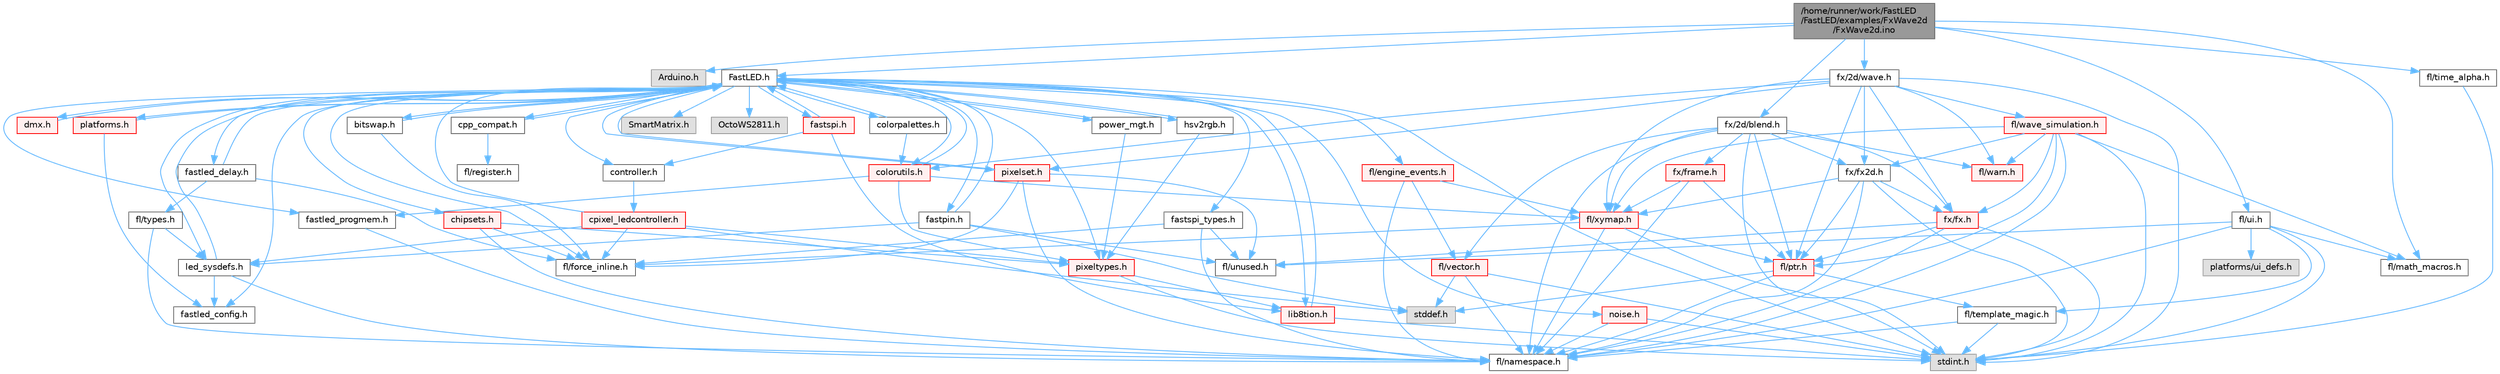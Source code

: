 digraph "/home/runner/work/FastLED/FastLED/examples/FxWave2d/FxWave2d.ino"
{
 // INTERACTIVE_SVG=YES
 // LATEX_PDF_SIZE
  bgcolor="transparent";
  edge [fontname=Helvetica,fontsize=10,labelfontname=Helvetica,labelfontsize=10];
  node [fontname=Helvetica,fontsize=10,shape=box,height=0.2,width=0.4];
  Node1 [id="Node000001",label="/home/runner/work/FastLED\l/FastLED/examples/FxWave2d\l/FxWave2d.ino",height=0.2,width=0.4,color="gray40", fillcolor="grey60", style="filled", fontcolor="black",tooltip=" "];
  Node1 -> Node2 [id="edge1_Node000001_Node000002",color="steelblue1",style="solid",tooltip=" "];
  Node2 [id="Node000002",label="Arduino.h",height=0.2,width=0.4,color="grey60", fillcolor="#E0E0E0", style="filled",tooltip=" "];
  Node1 -> Node3 [id="edge2_Node000001_Node000003",color="steelblue1",style="solid",tooltip=" "];
  Node3 [id="Node000003",label="FastLED.h",height=0.2,width=0.4,color="grey40", fillcolor="white", style="filled",URL="$db/d97/_fast_l_e_d_8h.html",tooltip="central include file for FastLED, defines the CFastLED class/object"];
  Node3 -> Node4 [id="edge3_Node000003_Node000004",color="steelblue1",style="solid",tooltip=" "];
  Node4 [id="Node000004",label="stdint.h",height=0.2,width=0.4,color="grey60", fillcolor="#E0E0E0", style="filled",tooltip=" "];
  Node3 -> Node5 [id="edge4_Node000003_Node000005",color="steelblue1",style="solid",tooltip=" "];
  Node5 [id="Node000005",label="SmartMatrix.h",height=0.2,width=0.4,color="grey60", fillcolor="#E0E0E0", style="filled",tooltip=" "];
  Node3 -> Node6 [id="edge5_Node000003_Node000006",color="steelblue1",style="solid",tooltip=" "];
  Node6 [id="Node000006",label="OctoWS2811.h",height=0.2,width=0.4,color="grey60", fillcolor="#E0E0E0", style="filled",tooltip=" "];
  Node3 -> Node7 [id="edge6_Node000003_Node000007",color="steelblue1",style="solid",tooltip=" "];
  Node7 [id="Node000007",label="fl/force_inline.h",height=0.2,width=0.4,color="grey40", fillcolor="white", style="filled",URL="$d8/d2d/fl_2force__inline_8h.html",tooltip=" "];
  Node3 -> Node8 [id="edge7_Node000003_Node000008",color="steelblue1",style="solid",tooltip=" "];
  Node8 [id="Node000008",label="cpp_compat.h",height=0.2,width=0.4,color="grey40", fillcolor="white", style="filled",URL="$d9/d13/cpp__compat_8h.html",tooltip="Compatibility functions based on C++ version."];
  Node8 -> Node3 [id="edge8_Node000008_Node000003",color="steelblue1",style="solid",tooltip=" "];
  Node8 -> Node9 [id="edge9_Node000008_Node000009",color="steelblue1",style="solid",tooltip=" "];
  Node9 [id="Node000009",label="fl/register.h",height=0.2,width=0.4,color="grey40", fillcolor="white", style="filled",URL="$d8/dc1/fl_2register_8h.html",tooltip=" "];
  Node3 -> Node10 [id="edge10_Node000003_Node000010",color="steelblue1",style="solid",tooltip=" "];
  Node10 [id="Node000010",label="fastled_config.h",height=0.2,width=0.4,color="grey40", fillcolor="white", style="filled",URL="$d5/d11/fastled__config_8h.html",tooltip="Contains definitions that can be used to configure FastLED at compile time."];
  Node3 -> Node11 [id="edge11_Node000003_Node000011",color="steelblue1",style="solid",tooltip=" "];
  Node11 [id="Node000011",label="led_sysdefs.h",height=0.2,width=0.4,color="grey40", fillcolor="white", style="filled",URL="$d9/d3e/led__sysdefs_8h.html",tooltip="Determines which platform system definitions to include."];
  Node11 -> Node3 [id="edge12_Node000011_Node000003",color="steelblue1",style="solid",tooltip=" "];
  Node11 -> Node10 [id="edge13_Node000011_Node000010",color="steelblue1",style="solid",tooltip=" "];
  Node11 -> Node12 [id="edge14_Node000011_Node000012",color="steelblue1",style="solid",tooltip=" "];
  Node12 [id="Node000012",label="fl/namespace.h",height=0.2,width=0.4,color="grey40", fillcolor="white", style="filled",URL="$df/d2a/namespace_8h.html",tooltip="Implements the FastLED namespace macros."];
  Node3 -> Node13 [id="edge15_Node000003_Node000013",color="steelblue1",style="solid",tooltip=" "];
  Node13 [id="Node000013",label="fastled_delay.h",height=0.2,width=0.4,color="grey40", fillcolor="white", style="filled",URL="$d0/da8/fastled__delay_8h.html",tooltip="Utility functions and classes for managing delay cycles."];
  Node13 -> Node3 [id="edge16_Node000013_Node000003",color="steelblue1",style="solid",tooltip=" "];
  Node13 -> Node14 [id="edge17_Node000013_Node000014",color="steelblue1",style="solid",tooltip=" "];
  Node14 [id="Node000014",label="fl/types.h",height=0.2,width=0.4,color="grey40", fillcolor="white", style="filled",URL="$d7/da1/fl_2types_8h.html",tooltip=" "];
  Node14 -> Node11 [id="edge18_Node000014_Node000011",color="steelblue1",style="solid",tooltip=" "];
  Node14 -> Node12 [id="edge19_Node000014_Node000012",color="steelblue1",style="solid",tooltip=" "];
  Node13 -> Node7 [id="edge20_Node000013_Node000007",color="steelblue1",style="solid",tooltip=" "];
  Node3 -> Node15 [id="edge21_Node000003_Node000015",color="steelblue1",style="solid",tooltip=" "];
  Node15 [id="Node000015",label="bitswap.h",height=0.2,width=0.4,color="grey40", fillcolor="white", style="filled",URL="$de/ded/bitswap_8h.html",tooltip="Functions for doing a rotation of bits/bytes used by parallel output."];
  Node15 -> Node3 [id="edge22_Node000015_Node000003",color="steelblue1",style="solid",tooltip=" "];
  Node15 -> Node7 [id="edge23_Node000015_Node000007",color="steelblue1",style="solid",tooltip=" "];
  Node3 -> Node16 [id="edge24_Node000003_Node000016",color="steelblue1",style="solid",tooltip=" "];
  Node16 [id="Node000016",label="controller.h",height=0.2,width=0.4,color="grey40", fillcolor="white", style="filled",URL="$d2/dd9/controller_8h.html",tooltip="deprecated: base definitions used by led controllers for writing out led data"];
  Node16 -> Node17 [id="edge25_Node000016_Node000017",color="steelblue1",style="solid",tooltip=" "];
  Node17 [id="Node000017",label="cpixel_ledcontroller.h",height=0.2,width=0.4,color="red", fillcolor="#FFF0F0", style="filled",URL="$d9/d57/cpixel__ledcontroller_8h.html",tooltip="defines the templated version of the CLEDController class"];
  Node17 -> Node18 [id="edge26_Node000017_Node000018",color="steelblue1",style="solid",tooltip=" "];
  Node18 [id="Node000018",label="stddef.h",height=0.2,width=0.4,color="grey60", fillcolor="#E0E0E0", style="filled",tooltip=" "];
  Node17 -> Node3 [id="edge27_Node000017_Node000003",color="steelblue1",style="solid",tooltip=" "];
  Node17 -> Node11 [id="edge28_Node000017_Node000011",color="steelblue1",style="solid",tooltip=" "];
  Node17 -> Node19 [id="edge29_Node000017_Node000019",color="steelblue1",style="solid",tooltip=" "];
  Node19 [id="Node000019",label="pixeltypes.h",height=0.2,width=0.4,color="red", fillcolor="#FFF0F0", style="filled",URL="$d2/dba/pixeltypes_8h.html",tooltip="Includes defintions for RGB and HSV pixels."];
  Node19 -> Node4 [id="edge30_Node000019_Node000004",color="steelblue1",style="solid",tooltip=" "];
  Node19 -> Node20 [id="edge31_Node000019_Node000020",color="steelblue1",style="solid",tooltip=" "];
  Node20 [id="Node000020",label="lib8tion.h",height=0.2,width=0.4,color="red", fillcolor="#FFF0F0", style="filled",URL="$df/da5/lib8tion_8h.html",tooltip="Fast, efficient 8-bit math functions specifically designed for high-performance LED programming."];
  Node20 -> Node3 [id="edge32_Node000020_Node000003",color="steelblue1",style="solid",tooltip=" "];
  Node20 -> Node4 [id="edge33_Node000020_Node000004",color="steelblue1",style="solid",tooltip=" "];
  Node17 -> Node7 [id="edge34_Node000017_Node000007",color="steelblue1",style="solid",tooltip=" "];
  Node3 -> Node64 [id="edge35_Node000003_Node000064",color="steelblue1",style="solid",tooltip=" "];
  Node64 [id="Node000064",label="fastpin.h",height=0.2,width=0.4,color="grey40", fillcolor="white", style="filled",URL="$db/d65/fastpin_8h.html",tooltip="Class base definitions for defining fast pin access."];
  Node64 -> Node3 [id="edge36_Node000064_Node000003",color="steelblue1",style="solid",tooltip=" "];
  Node64 -> Node11 [id="edge37_Node000064_Node000011",color="steelblue1",style="solid",tooltip=" "];
  Node64 -> Node18 [id="edge38_Node000064_Node000018",color="steelblue1",style="solid",tooltip=" "];
  Node64 -> Node49 [id="edge39_Node000064_Node000049",color="steelblue1",style="solid",tooltip=" "];
  Node49 [id="Node000049",label="fl/unused.h",height=0.2,width=0.4,color="grey40", fillcolor="white", style="filled",URL="$d8/d4b/unused_8h.html",tooltip=" "];
  Node3 -> Node65 [id="edge40_Node000003_Node000065",color="steelblue1",style="solid",tooltip=" "];
  Node65 [id="Node000065",label="fastspi_types.h",height=0.2,width=0.4,color="grey40", fillcolor="white", style="filled",URL="$d2/ddb/fastspi__types_8h.html",tooltip="Data types and constants used by SPI interfaces."];
  Node65 -> Node7 [id="edge41_Node000065_Node000007",color="steelblue1",style="solid",tooltip=" "];
  Node65 -> Node12 [id="edge42_Node000065_Node000012",color="steelblue1",style="solid",tooltip=" "];
  Node65 -> Node49 [id="edge43_Node000065_Node000049",color="steelblue1",style="solid",tooltip=" "];
  Node3 -> Node66 [id="edge44_Node000003_Node000066",color="steelblue1",style="solid",tooltip=" "];
  Node66 [id="Node000066",label="dmx.h",height=0.2,width=0.4,color="red", fillcolor="#FFF0F0", style="filled",URL="$d3/de1/dmx_8h.html",tooltip="Defines the DMX512-based LED controllers."];
  Node66 -> Node3 [id="edge45_Node000066_Node000003",color="steelblue1",style="solid",tooltip=" "];
  Node3 -> Node69 [id="edge46_Node000003_Node000069",color="steelblue1",style="solid",tooltip=" "];
  Node69 [id="Node000069",label="platforms.h",height=0.2,width=0.4,color="red", fillcolor="#FFF0F0", style="filled",URL="$da/dc9/platforms_8h.html",tooltip="Determines which platforms headers to include."];
  Node69 -> Node3 [id="edge47_Node000069_Node000003",color="steelblue1",style="solid",tooltip=" "];
  Node69 -> Node10 [id="edge48_Node000069_Node000010",color="steelblue1",style="solid",tooltip=" "];
  Node3 -> Node71 [id="edge49_Node000003_Node000071",color="steelblue1",style="solid",tooltip=" "];
  Node71 [id="Node000071",label="fastled_progmem.h",height=0.2,width=0.4,color="grey40", fillcolor="white", style="filled",URL="$df/dab/fastled__progmem_8h.html",tooltip="Wrapper definitions to allow seamless use of PROGMEM in environments that have it."];
  Node71 -> Node12 [id="edge50_Node000071_Node000012",color="steelblue1",style="solid",tooltip=" "];
  Node3 -> Node20 [id="edge51_Node000003_Node000020",color="steelblue1",style="solid",tooltip=" "];
  Node3 -> Node19 [id="edge52_Node000003_Node000019",color="steelblue1",style="solid",tooltip=" "];
  Node3 -> Node72 [id="edge53_Node000003_Node000072",color="steelblue1",style="solid",tooltip=" "];
  Node72 [id="Node000072",label="hsv2rgb.h",height=0.2,width=0.4,color="grey40", fillcolor="white", style="filled",URL="$de/d9a/hsv2rgb_8h.html",tooltip="Functions to convert from the HSV colorspace to the RGB colorspace."];
  Node72 -> Node3 [id="edge54_Node000072_Node000003",color="steelblue1",style="solid",tooltip=" "];
  Node72 -> Node19 [id="edge55_Node000072_Node000019",color="steelblue1",style="solid",tooltip=" "];
  Node3 -> Node73 [id="edge56_Node000003_Node000073",color="steelblue1",style="solid",tooltip=" "];
  Node73 [id="Node000073",label="colorutils.h",height=0.2,width=0.4,color="red", fillcolor="#FFF0F0", style="filled",URL="$d1/dfb/colorutils_8h.html",tooltip="Utility functions for color fill, palettes, blending, and more."];
  Node73 -> Node3 [id="edge57_Node000073_Node000003",color="steelblue1",style="solid",tooltip=" "];
  Node73 -> Node19 [id="edge58_Node000073_Node000019",color="steelblue1",style="solid",tooltip=" "];
  Node73 -> Node71 [id="edge59_Node000073_Node000071",color="steelblue1",style="solid",tooltip=" "];
  Node73 -> Node52 [id="edge60_Node000073_Node000052",color="steelblue1",style="solid",tooltip=" "];
  Node52 [id="Node000052",label="fl/xymap.h",height=0.2,width=0.4,color="red", fillcolor="#FFF0F0", style="filled",URL="$d6/dc9/fl_2xymap_8h.html",tooltip=" "];
  Node52 -> Node4 [id="edge61_Node000052_Node000004",color="steelblue1",style="solid",tooltip=" "];
  Node52 -> Node7 [id="edge62_Node000052_Node000007",color="steelblue1",style="solid",tooltip=" "];
  Node52 -> Node12 [id="edge63_Node000052_Node000012",color="steelblue1",style="solid",tooltip=" "];
  Node52 -> Node37 [id="edge64_Node000052_Node000037",color="steelblue1",style="solid",tooltip=" "];
  Node37 [id="Node000037",label="fl/ptr.h",height=0.2,width=0.4,color="red", fillcolor="#FFF0F0", style="filled",URL="$d7/df1/fl_2ptr_8h.html",tooltip=" "];
  Node37 -> Node18 [id="edge65_Node000037_Node000018",color="steelblue1",style="solid",tooltip=" "];
  Node37 -> Node12 [id="edge66_Node000037_Node000012",color="steelblue1",style="solid",tooltip=" "];
  Node37 -> Node30 [id="edge67_Node000037_Node000030",color="steelblue1",style="solid",tooltip=" "];
  Node30 [id="Node000030",label="fl/template_magic.h",height=0.2,width=0.4,color="grey40", fillcolor="white", style="filled",URL="$d8/d0c/template__magic_8h.html",tooltip=" "];
  Node30 -> Node4 [id="edge68_Node000030_Node000004",color="steelblue1",style="solid",tooltip=" "];
  Node30 -> Node12 [id="edge69_Node000030_Node000012",color="steelblue1",style="solid",tooltip=" "];
  Node3 -> Node75 [id="edge70_Node000003_Node000075",color="steelblue1",style="solid",tooltip=" "];
  Node75 [id="Node000075",label="pixelset.h",height=0.2,width=0.4,color="red", fillcolor="#FFF0F0", style="filled",URL="$d4/d46/pixelset_8h.html",tooltip="Declares classes for managing logical groups of LEDs."];
  Node75 -> Node3 [id="edge71_Node000075_Node000003",color="steelblue1",style="solid",tooltip=" "];
  Node75 -> Node7 [id="edge72_Node000075_Node000007",color="steelblue1",style="solid",tooltip=" "];
  Node75 -> Node49 [id="edge73_Node000075_Node000049",color="steelblue1",style="solid",tooltip=" "];
  Node75 -> Node12 [id="edge74_Node000075_Node000012",color="steelblue1",style="solid",tooltip=" "];
  Node3 -> Node77 [id="edge75_Node000003_Node000077",color="steelblue1",style="solid",tooltip=" "];
  Node77 [id="Node000077",label="colorpalettes.h",height=0.2,width=0.4,color="grey40", fillcolor="white", style="filled",URL="$dc/dcc/colorpalettes_8h.html",tooltip="Declarations for the predefined color palettes supplied by FastLED."];
  Node77 -> Node3 [id="edge76_Node000077_Node000003",color="steelblue1",style="solid",tooltip=" "];
  Node77 -> Node73 [id="edge77_Node000077_Node000073",color="steelblue1",style="solid",tooltip=" "];
  Node3 -> Node78 [id="edge78_Node000003_Node000078",color="steelblue1",style="solid",tooltip=" "];
  Node78 [id="Node000078",label="noise.h",height=0.2,width=0.4,color="red", fillcolor="#FFF0F0", style="filled",URL="$d1/d31/noise_8h.html",tooltip="Functions to generate and fill arrays with noise."];
  Node78 -> Node4 [id="edge79_Node000078_Node000004",color="steelblue1",style="solid",tooltip=" "];
  Node78 -> Node12 [id="edge80_Node000078_Node000012",color="steelblue1",style="solid",tooltip=" "];
  Node3 -> Node79 [id="edge81_Node000003_Node000079",color="steelblue1",style="solid",tooltip=" "];
  Node79 [id="Node000079",label="power_mgt.h",height=0.2,width=0.4,color="grey40", fillcolor="white", style="filled",URL="$dc/d5b/power__mgt_8h.html",tooltip="Functions to limit the power used by FastLED."];
  Node79 -> Node3 [id="edge82_Node000079_Node000003",color="steelblue1",style="solid",tooltip=" "];
  Node79 -> Node19 [id="edge83_Node000079_Node000019",color="steelblue1",style="solid",tooltip=" "];
  Node3 -> Node80 [id="edge84_Node000003_Node000080",color="steelblue1",style="solid",tooltip=" "];
  Node80 [id="Node000080",label="fastspi.h",height=0.2,width=0.4,color="red", fillcolor="#FFF0F0", style="filled",URL="$d6/ddc/fastspi_8h.html",tooltip="Serial peripheral interface (SPI) definitions per platform."];
  Node80 -> Node3 [id="edge85_Node000080_Node000003",color="steelblue1",style="solid",tooltip=" "];
  Node80 -> Node16 [id="edge86_Node000080_Node000016",color="steelblue1",style="solid",tooltip=" "];
  Node80 -> Node20 [id="edge87_Node000080_Node000020",color="steelblue1",style="solid",tooltip=" "];
  Node3 -> Node82 [id="edge88_Node000003_Node000082",color="steelblue1",style="solid",tooltip=" "];
  Node82 [id="Node000082",label="chipsets.h",height=0.2,width=0.4,color="red", fillcolor="#FFF0F0", style="filled",URL="$db/d66/chipsets_8h.html",tooltip="Contains the bulk of the definitions for the various LED chipsets supported."];
  Node82 -> Node19 [id="edge89_Node000082_Node000019",color="steelblue1",style="solid",tooltip=" "];
  Node82 -> Node7 [id="edge90_Node000082_Node000007",color="steelblue1",style="solid",tooltip=" "];
  Node82 -> Node12 [id="edge91_Node000082_Node000012",color="steelblue1",style="solid",tooltip=" "];
  Node3 -> Node50 [id="edge92_Node000003_Node000050",color="steelblue1",style="solid",tooltip=" "];
  Node50 [id="Node000050",label="fl/engine_events.h",height=0.2,width=0.4,color="red", fillcolor="#FFF0F0", style="filled",URL="$dc/dd9/fl_2engine__events_8h.html",tooltip=" "];
  Node50 -> Node39 [id="edge93_Node000050_Node000039",color="steelblue1",style="solid",tooltip=" "];
  Node39 [id="Node000039",label="fl/vector.h",height=0.2,width=0.4,color="red", fillcolor="#FFF0F0", style="filled",URL="$d6/d68/vector_8h.html",tooltip=" "];
  Node39 -> Node4 [id="edge94_Node000039_Node000004",color="steelblue1",style="solid",tooltip=" "];
  Node39 -> Node18 [id="edge95_Node000039_Node000018",color="steelblue1",style="solid",tooltip=" "];
  Node39 -> Node12 [id="edge96_Node000039_Node000012",color="steelblue1",style="solid",tooltip=" "];
  Node50 -> Node52 [id="edge97_Node000050_Node000052",color="steelblue1",style="solid",tooltip=" "];
  Node50 -> Node12 [id="edge98_Node000050_Node000012",color="steelblue1",style="solid",tooltip=" "];
  Node1 -> Node42 [id="edge99_Node000001_Node000042",color="steelblue1",style="solid",tooltip=" "];
  Node42 [id="Node000042",label="fl/math_macros.h",height=0.2,width=0.4,color="grey40", fillcolor="white", style="filled",URL="$d0/d19/fl_2math__macros_8h.html",tooltip=" "];
  Node1 -> Node83 [id="edge100_Node000001_Node000083",color="steelblue1",style="solid",tooltip=" "];
  Node83 [id="Node000083",label="fl/time_alpha.h",height=0.2,width=0.4,color="grey40", fillcolor="white", style="filled",URL="$d0/d87/time__alpha_8h.html",tooltip=" "];
  Node83 -> Node4 [id="edge101_Node000083_Node000004",color="steelblue1",style="solid",tooltip=" "];
  Node1 -> Node84 [id="edge102_Node000001_Node000084",color="steelblue1",style="solid",tooltip=" "];
  Node84 [id="Node000084",label="fl/ui.h",height=0.2,width=0.4,color="grey40", fillcolor="white", style="filled",URL="$d9/d3b/ui_8h.html",tooltip=" "];
  Node84 -> Node4 [id="edge103_Node000084_Node000004",color="steelblue1",style="solid",tooltip=" "];
  Node84 -> Node42 [id="edge104_Node000084_Node000042",color="steelblue1",style="solid",tooltip=" "];
  Node84 -> Node12 [id="edge105_Node000084_Node000012",color="steelblue1",style="solid",tooltip=" "];
  Node84 -> Node30 [id="edge106_Node000084_Node000030",color="steelblue1",style="solid",tooltip=" "];
  Node84 -> Node49 [id="edge107_Node000084_Node000049",color="steelblue1",style="solid",tooltip=" "];
  Node84 -> Node85 [id="edge108_Node000084_Node000085",color="steelblue1",style="solid",tooltip=" "];
  Node85 [id="Node000085",label="platforms/ui_defs.h",height=0.2,width=0.4,color="grey60", fillcolor="#E0E0E0", style="filled",tooltip=" "];
  Node1 -> Node86 [id="edge109_Node000001_Node000086",color="steelblue1",style="solid",tooltip=" "];
  Node86 [id="Node000086",label="fx/2d/blend.h",height=0.2,width=0.4,color="grey40", fillcolor="white", style="filled",URL="$d8/d4e/blend_8h.html",tooltip=" "];
  Node86 -> Node4 [id="edge110_Node000086_Node000004",color="steelblue1",style="solid",tooltip=" "];
  Node86 -> Node12 [id="edge111_Node000086_Node000012",color="steelblue1",style="solid",tooltip=" "];
  Node86 -> Node37 [id="edge112_Node000086_Node000037",color="steelblue1",style="solid",tooltip=" "];
  Node86 -> Node39 [id="edge113_Node000086_Node000039",color="steelblue1",style="solid",tooltip=" "];
  Node86 -> Node60 [id="edge114_Node000086_Node000060",color="steelblue1",style="solid",tooltip=" "];
  Node60 [id="Node000060",label="fl/warn.h",height=0.2,width=0.4,color="red", fillcolor="#FFF0F0", style="filled",URL="$de/d77/warn_8h.html",tooltip=" "];
  Node86 -> Node52 [id="edge115_Node000086_Node000052",color="steelblue1",style="solid",tooltip=" "];
  Node86 -> Node87 [id="edge116_Node000086_Node000087",color="steelblue1",style="solid",tooltip=" "];
  Node87 [id="Node000087",label="fx/frame.h",height=0.2,width=0.4,color="red", fillcolor="#FFF0F0", style="filled",URL="$df/d7d/frame_8h.html",tooltip=" "];
  Node87 -> Node12 [id="edge117_Node000087_Node000012",color="steelblue1",style="solid",tooltip=" "];
  Node87 -> Node37 [id="edge118_Node000087_Node000037",color="steelblue1",style="solid",tooltip=" "];
  Node87 -> Node52 [id="edge119_Node000087_Node000052",color="steelblue1",style="solid",tooltip=" "];
  Node86 -> Node88 [id="edge120_Node000086_Node000088",color="steelblue1",style="solid",tooltip=" "];
  Node88 [id="Node000088",label="fx/fx.h",height=0.2,width=0.4,color="red", fillcolor="#FFF0F0", style="filled",URL="$d2/d0c/fx_8h.html",tooltip=" "];
  Node88 -> Node4 [id="edge121_Node000088_Node000004",color="steelblue1",style="solid",tooltip=" "];
  Node88 -> Node12 [id="edge122_Node000088_Node000012",color="steelblue1",style="solid",tooltip=" "];
  Node88 -> Node37 [id="edge123_Node000088_Node000037",color="steelblue1",style="solid",tooltip=" "];
  Node88 -> Node49 [id="edge124_Node000088_Node000049",color="steelblue1",style="solid",tooltip=" "];
  Node86 -> Node91 [id="edge125_Node000086_Node000091",color="steelblue1",style="solid",tooltip=" "];
  Node91 [id="Node000091",label="fx/fx2d.h",height=0.2,width=0.4,color="grey40", fillcolor="white", style="filled",URL="$d9/d43/fx2d_8h.html",tooltip=" "];
  Node91 -> Node4 [id="edge126_Node000091_Node000004",color="steelblue1",style="solid",tooltip=" "];
  Node91 -> Node52 [id="edge127_Node000091_Node000052",color="steelblue1",style="solid",tooltip=" "];
  Node91 -> Node12 [id="edge128_Node000091_Node000012",color="steelblue1",style="solid",tooltip=" "];
  Node91 -> Node88 [id="edge129_Node000091_Node000088",color="steelblue1",style="solid",tooltip=" "];
  Node91 -> Node37 [id="edge130_Node000091_Node000037",color="steelblue1",style="solid",tooltip=" "];
  Node1 -> Node92 [id="edge131_Node000001_Node000092",color="steelblue1",style="solid",tooltip=" "];
  Node92 [id="Node000092",label="fx/2d/wave.h",height=0.2,width=0.4,color="grey40", fillcolor="white", style="filled",URL="$dc/d61/wave_8h.html",tooltip=" "];
  Node92 -> Node4 [id="edge132_Node000092_Node000004",color="steelblue1",style="solid",tooltip=" "];
  Node92 -> Node60 [id="edge133_Node000092_Node000060",color="steelblue1",style="solid",tooltip=" "];
  Node92 -> Node37 [id="edge134_Node000092_Node000037",color="steelblue1",style="solid",tooltip=" "];
  Node92 -> Node93 [id="edge135_Node000092_Node000093",color="steelblue1",style="solid",tooltip=" "];
  Node93 [id="Node000093",label="fl/wave_simulation.h",height=0.2,width=0.4,color="red", fillcolor="#FFF0F0", style="filled",URL="$dc/d36/wave__simulation_8h.html",tooltip=" "];
  Node93 -> Node4 [id="edge136_Node000093_Node000004",color="steelblue1",style="solid",tooltip=" "];
  Node93 -> Node42 [id="edge137_Node000093_Node000042",color="steelblue1",style="solid",tooltip=" "];
  Node93 -> Node12 [id="edge138_Node000093_Node000012",color="steelblue1",style="solid",tooltip=" "];
  Node93 -> Node60 [id="edge139_Node000093_Node000060",color="steelblue1",style="solid",tooltip=" "];
  Node93 -> Node37 [id="edge140_Node000093_Node000037",color="steelblue1",style="solid",tooltip=" "];
  Node93 -> Node52 [id="edge141_Node000093_Node000052",color="steelblue1",style="solid",tooltip=" "];
  Node93 -> Node88 [id="edge142_Node000093_Node000088",color="steelblue1",style="solid",tooltip=" "];
  Node93 -> Node91 [id="edge143_Node000093_Node000091",color="steelblue1",style="solid",tooltip=" "];
  Node92 -> Node52 [id="edge144_Node000092_Node000052",color="steelblue1",style="solid",tooltip=" "];
  Node92 -> Node88 [id="edge145_Node000092_Node000088",color="steelblue1",style="solid",tooltip=" "];
  Node92 -> Node91 [id="edge146_Node000092_Node000091",color="steelblue1",style="solid",tooltip=" "];
  Node92 -> Node75 [id="edge147_Node000092_Node000075",color="steelblue1",style="solid",tooltip=" "];
  Node92 -> Node73 [id="edge148_Node000092_Node000073",color="steelblue1",style="solid",tooltip=" "];
}
